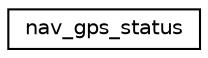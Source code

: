 digraph "Graphical Class Hierarchy"
{
 // INTERACTIVE_SVG=YES
  edge [fontname="Helvetica",fontsize="10",labelfontname="Helvetica",labelfontsize="10"];
  node [fontname="Helvetica",fontsize="10",shape=record];
  rankdir="LR";
  Node1 [label="nav_gps_status",height=0.2,width=0.4,color="black", fillcolor="white", style="filled",URL="$unionnav__gps__status.html"];
}
